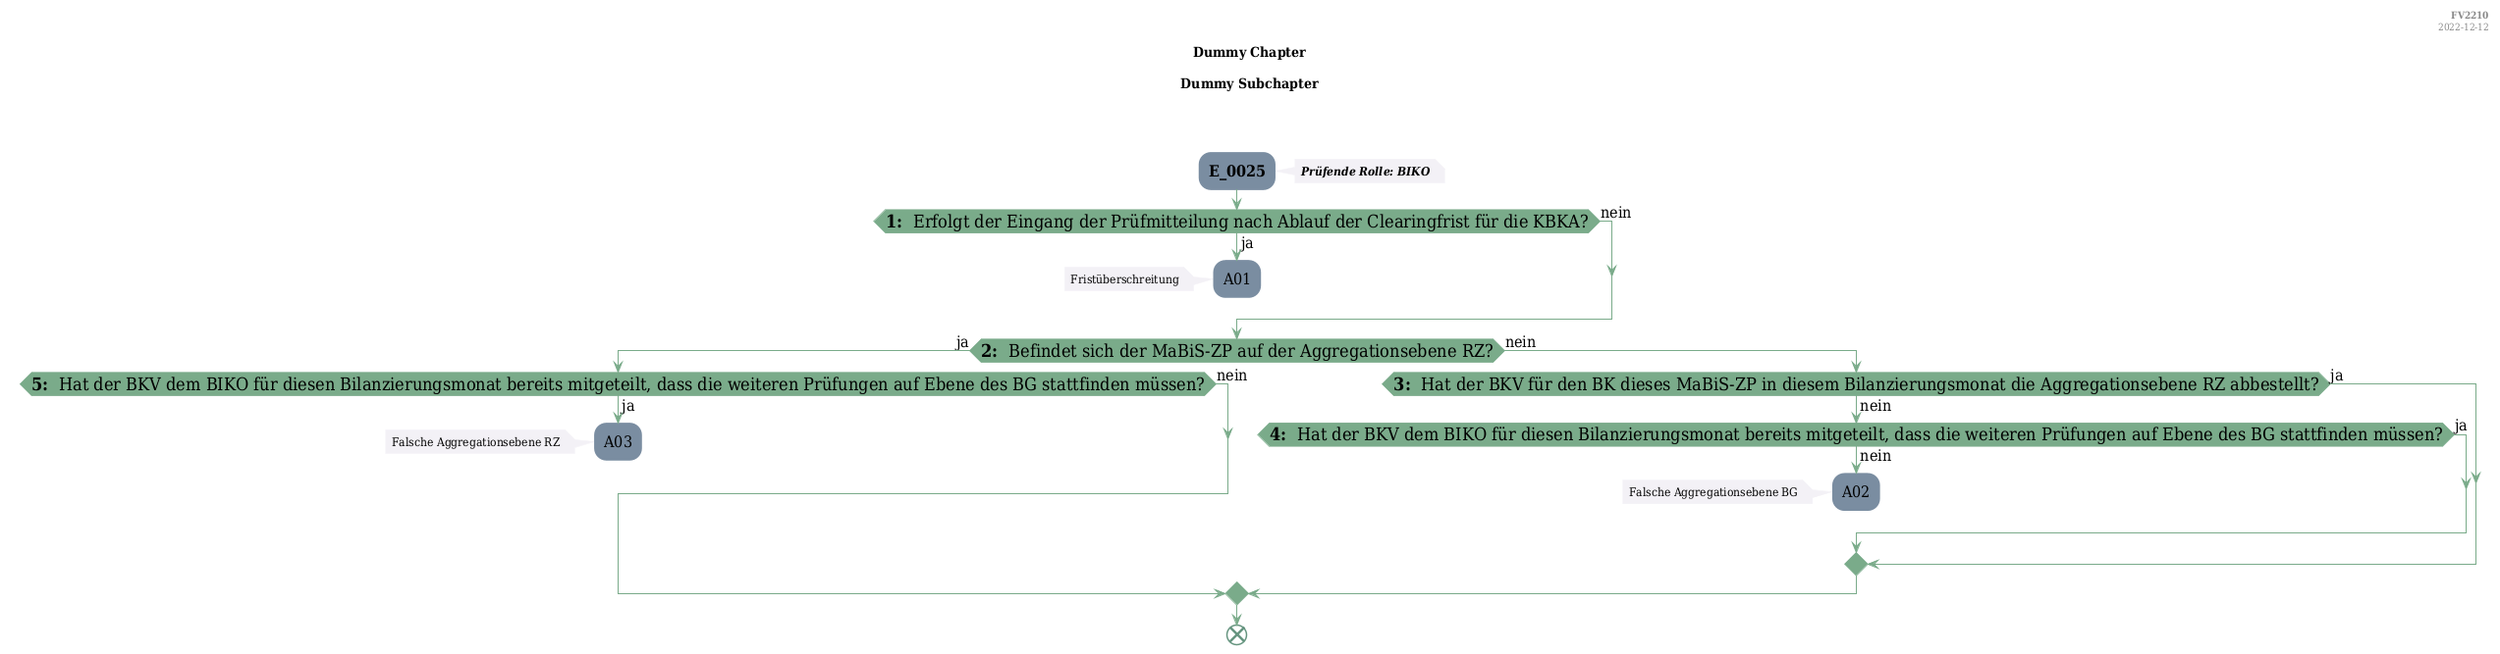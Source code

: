 @startuml
skinparam Shadowing false
skinparam NoteBorderColor #f3f1f6
skinparam NoteBackgroundColor #f3f1f6
skinparam NoteFontSize 12
skinparam ActivityBorderColor none
skinparam ActivityBackgroundColor #7a8da1
skinparam ActivityFontSize 16
skinparam ArrowColor #7aab8a
skinparam ArrowFontSize 16
skinparam ActivityDiamondBackgroundColor #7aab8a
skinparam ActivityDiamondBorderColor #7aab8a
skinparam ActivityDiamondFontSize 18
skinparam defaultFontName DejaVu Serif Condensed
skinparam ActivityEndColor #669580

header
<b>FV2210
2022-12-12
endheader

title
Dummy Chapter

Dummy Subchapter



end title
:<b>E_0025</b>;
note right
<b><i>Prüfende Rolle: BIKO
end note

if (<b>1: </b> Erfolgt der Eingang der Prüfmitteilung nach Ablauf der Clearingfrist für die KBKA?) then (ja)
    :A01;
    note left
        Fristüberschreitung
    endnote
    kill;
else (nein)
endif
if (<b>2: </b> Befindet sich der MaBiS-ZP auf der Aggregationsebene RZ?) then (ja)
    if (<b>5: </b> Hat der BKV dem BIKO für diesen Bilanzierungsmonat bereits mitgeteilt, dass die weiteren Prüfungen auf Ebene des BG stattfinden müssen?) then (ja)
        :A03;
        note left
            Falsche Aggregationsebene RZ
        endnote
        kill;
    else (nein)
    endif
else (nein)
    if (<b>3: </b> Hat der BKV für den BK dieses MaBiS-ZP in diesem Bilanzierungsmonat die Aggregationsebene RZ abbestellt?) then (ja)
    else (nein)
        if (<b>4: </b> Hat der BKV dem BIKO für diesen Bilanzierungsmonat bereits mitgeteilt, dass die weiteren Prüfungen auf Ebene des BG stattfinden müssen?) then (ja)
        else (nein)
            :A02;
            note left
                Falsche Aggregationsebene BG
            endnote
            kill;
        endif
    endif
endif
end

@enduml
